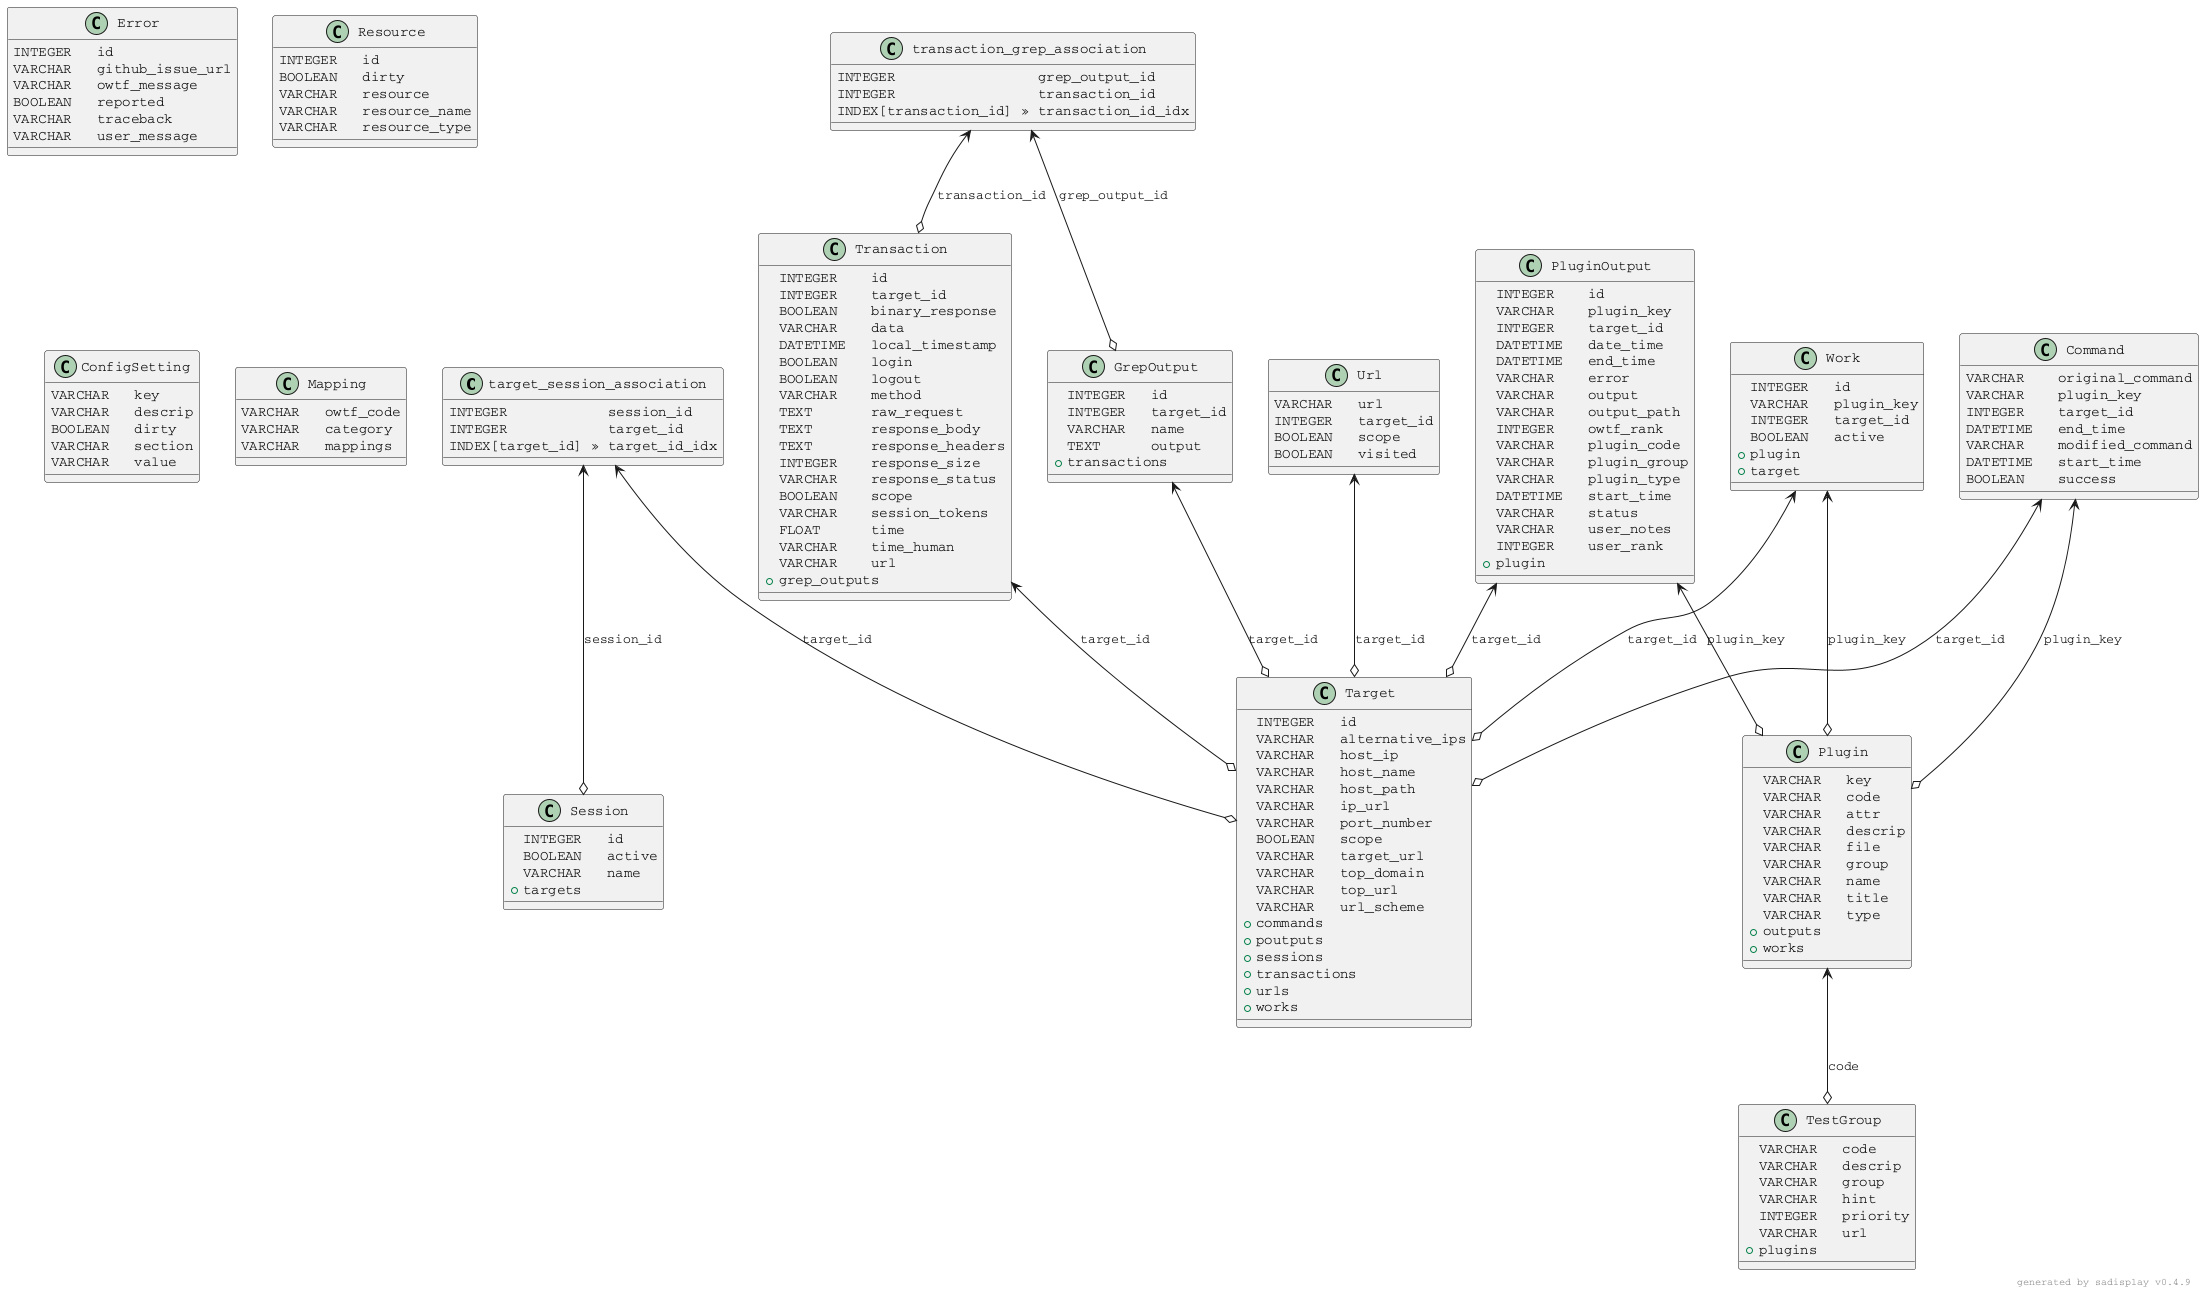@startuml

skinparam defaultFontName Courier

Class target_session_association {
    INTEGER          ☆ session_id   
    INTEGER          ☆ target_id    
    INDEX[target_id] » target_id_idx
}

Class Session {
    INTEGER ★ id    
    BOOLEAN ⚪ active
    VARCHAR ⚪ name  
    +       targets 
}

Class Target {
    INTEGER ★ id             
    VARCHAR ⚪ alternative_ips
    VARCHAR ⚪ host_ip        
    VARCHAR ⚪ host_name      
    VARCHAR ⚪ host_path      
    VARCHAR ⚪ ip_url         
    VARCHAR ⚪ port_number    
    BOOLEAN ⚪ scope          
    VARCHAR ⚪ target_url     
    VARCHAR ⚪ top_domain     
    VARCHAR ⚪ top_url        
    VARCHAR ⚪ url_scheme     
    +       commands         
    +       poutputs         
    +       sessions         
    +       transactions     
    +       urls             
    +       works            
}

Class transaction_grep_association {
    INTEGER               ☆ grep_output_id    
    INTEGER               ☆ transaction_id    
    INDEX[transaction_id] » transaction_id_idx
}

Class Transaction {
    INTEGER  ★ id              
    INTEGER  ☆ target_id       
    BOOLEAN  ⚪ binary_response 
    VARCHAR  ⚪ data            
    DATETIME ⚪ local_timestamp 
    BOOLEAN  ⚪ login           
    BOOLEAN  ⚪ logout          
    VARCHAR  ⚪ method          
    TEXT     ⚪ raw_request     
    TEXT     ⚪ response_body   
    TEXT     ⚪ response_headers
    INTEGER  ⚪ response_size   
    VARCHAR  ⚪ response_status 
    BOOLEAN  ⚪ scope           
    VARCHAR  ⚪ session_tokens  
    FLOAT    ⚪ time            
    VARCHAR  ⚪ time_human      
    VARCHAR  ⚪ url             
    +        grep_outputs      
}

Class GrepOutput {
    INTEGER ★ id        
    INTEGER ☆ target_id 
    VARCHAR ⚪ name      
    TEXT    ⚪ output    
    +       transactions
}

Class Url {
    VARCHAR ★ url      
    INTEGER ☆ target_id
    BOOLEAN ⚪ scope    
    BOOLEAN ⚪ visited  
}

Class PluginOutput {
    INTEGER  ★ id          
    VARCHAR  ☆ plugin_key  
    INTEGER  ☆ target_id   
    DATETIME ⚪ date_time   
    DATETIME ⚪ end_time    
    VARCHAR  ⚪ error       
    VARCHAR  ⚪ output      
    VARCHAR  ⚪ output_path 
    INTEGER  ⚪ owtf_rank   
    VARCHAR  ⚪ plugin_code 
    VARCHAR  ⚪ plugin_group
    VARCHAR  ⚪ plugin_type 
    DATETIME ⚪ start_time  
    VARCHAR  ⚪ status      
    VARCHAR  ⚪ user_notes  
    INTEGER  ⚪ user_rank   
    +        plugin        
}

Class Command {
    VARCHAR  ★ original_command
    VARCHAR  ☆ plugin_key      
    INTEGER  ☆ target_id       
    DATETIME ⚪ end_time        
    VARCHAR  ⚪ modified_command
    DATETIME ⚪ start_time      
    BOOLEAN  ⚪ success         
}

Class Error {
    INTEGER ★ id              
    VARCHAR ⚪ github_issue_url
    VARCHAR ⚪ owtf_message    
    BOOLEAN ⚪ reported        
    VARCHAR ⚪ traceback       
    VARCHAR ⚪ user_message    
}

Class Resource {
    INTEGER ★ id           
    BOOLEAN ⚪ dirty        
    VARCHAR ⚪ resource     
    VARCHAR ⚪ resource_name
    VARCHAR ⚪ resource_type
}

Class ConfigSetting {
    VARCHAR ★ key    
    VARCHAR ⚪ descrip
    BOOLEAN ⚪ dirty  
    VARCHAR ⚪ section
    VARCHAR ⚪ value  
}

Class TestGroup {
    VARCHAR ★ code    
    VARCHAR ⚪ descrip 
    VARCHAR ⚪ group   
    VARCHAR ⚪ hint    
    INTEGER ⚪ priority
    VARCHAR ⚪ url     
    +       plugins   
}

Class Plugin {
    VARCHAR ★ key    
    VARCHAR ☆ code   
    VARCHAR ⚪ attr   
    VARCHAR ⚪ descrip
    VARCHAR ⚪ file   
    VARCHAR ⚪ group  
    VARCHAR ⚪ name   
    VARCHAR ⚪ title  
    VARCHAR ⚪ type   
    +       outputs  
    +       works    
}

Class Work {
    INTEGER ★ id        
    VARCHAR ☆ plugin_key
    INTEGER ☆ target_id 
    BOOLEAN ⚪ active    
    +       plugin      
    +       target      
}

Class Mapping {
    VARCHAR ★ owtf_code
    VARCHAR ⚪ category 
    VARCHAR ⚪ mappings 
}

target_session_association <--o Target: target_id

target_session_association <--o Session: session_id

transaction_grep_association <--o Transaction: transaction_id

transaction_grep_association <--o GrepOutput: grep_output_id

Transaction <--o Target: target_id

GrepOutput <--o Target: target_id

Url <--o Target: target_id

PluginOutput <--o Target: target_id

PluginOutput <--o Plugin: plugin_key

Command <--o Target: target_id

Command <--o Plugin: plugin_key

Plugin <--o TestGroup: code

Work <--o Target: target_id

Work <--o Plugin: plugin_key

right footer generated by sadisplay v0.4.9

@enduml